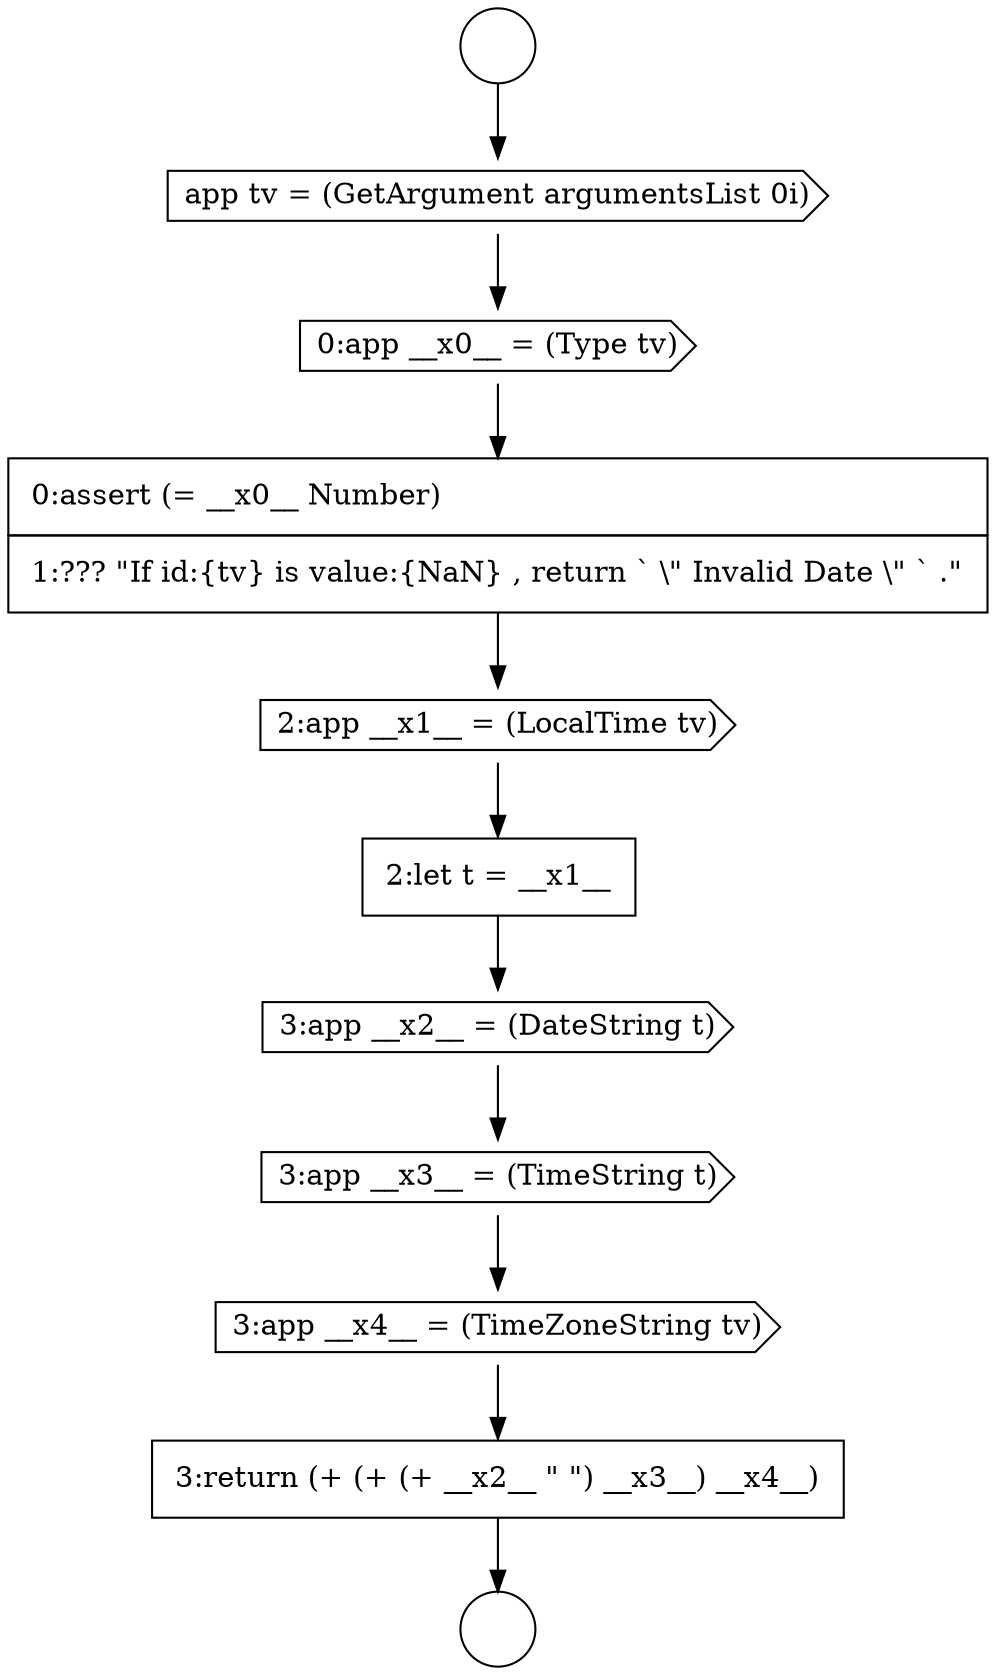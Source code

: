 digraph {
  node12710 [shape=cds, label=<<font color="black">2:app __x1__ = (LocalTime tv)</font>> color="black" fillcolor="white" style=filled]
  node12714 [shape=cds, label=<<font color="black">3:app __x4__ = (TimeZoneString tv)</font>> color="black" fillcolor="white" style=filled]
  node12713 [shape=cds, label=<<font color="black">3:app __x3__ = (TimeString t)</font>> color="black" fillcolor="white" style=filled]
  node12706 [shape=circle label=" " color="black" fillcolor="white" style=filled]
  node12705 [shape=circle label=" " color="black" fillcolor="white" style=filled]
  node12715 [shape=none, margin=0, label=<<font color="black">
    <table border="0" cellborder="1" cellspacing="0" cellpadding="10">
      <tr><td align="left">3:return (+ (+ (+ __x2__ &quot; &quot;) __x3__) __x4__)</td></tr>
    </table>
  </font>> color="black" fillcolor="white" style=filled]
  node12709 [shape=none, margin=0, label=<<font color="black">
    <table border="0" cellborder="1" cellspacing="0" cellpadding="10">
      <tr><td align="left">0:assert (= __x0__ Number)</td></tr>
      <tr><td align="left">1:??? &quot;If id:{tv} is value:{NaN} , return ` \&quot; Invalid Date \&quot; ` .&quot;</td></tr>
    </table>
  </font>> color="black" fillcolor="white" style=filled]
  node12712 [shape=cds, label=<<font color="black">3:app __x2__ = (DateString t)</font>> color="black" fillcolor="white" style=filled]
  node12708 [shape=cds, label=<<font color="black">0:app __x0__ = (Type tv)</font>> color="black" fillcolor="white" style=filled]
  node12711 [shape=none, margin=0, label=<<font color="black">
    <table border="0" cellborder="1" cellspacing="0" cellpadding="10">
      <tr><td align="left">2:let t = __x1__</td></tr>
    </table>
  </font>> color="black" fillcolor="white" style=filled]
  node12707 [shape=cds, label=<<font color="black">app tv = (GetArgument argumentsList 0i)</font>> color="black" fillcolor="white" style=filled]
  node12715 -> node12706 [ color="black"]
  node12707 -> node12708 [ color="black"]
  node12705 -> node12707 [ color="black"]
  node12711 -> node12712 [ color="black"]
  node12708 -> node12709 [ color="black"]
  node12714 -> node12715 [ color="black"]
  node12709 -> node12710 [ color="black"]
  node12712 -> node12713 [ color="black"]
  node12713 -> node12714 [ color="black"]
  node12710 -> node12711 [ color="black"]
}
